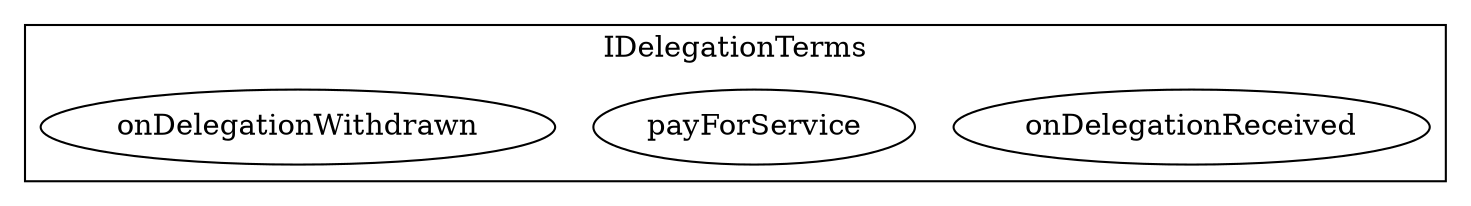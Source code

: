 strict digraph {
subgraph cluster_6172_IDelegationTerms {
label = "IDelegationTerms"
"6172_onDelegationReceived" [label="onDelegationReceived"]
"6172_payForService" [label="payForService"]
"6172_onDelegationWithdrawn" [label="onDelegationWithdrawn"]
}subgraph cluster_solidity {
label = "[Solidity]"
}
}